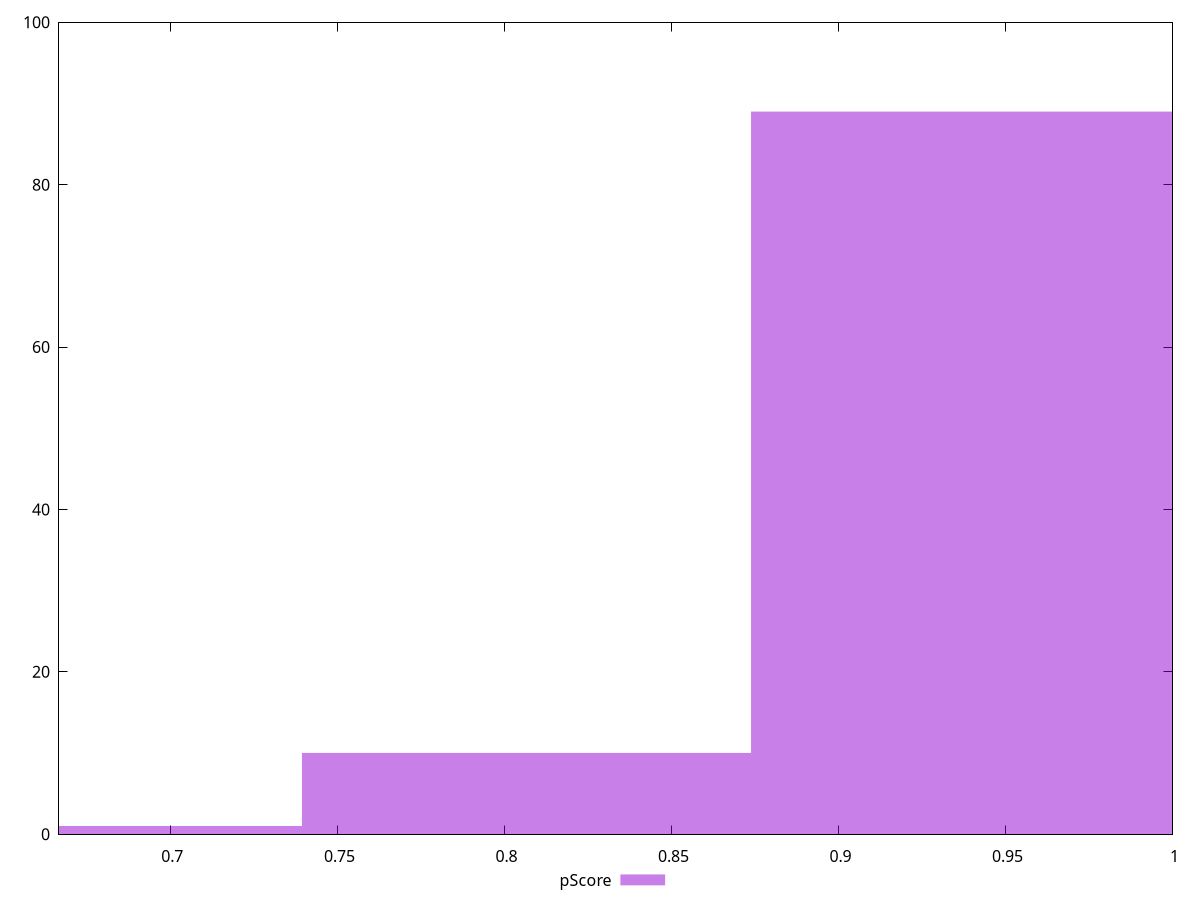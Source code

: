 reset

$pScore <<EOF
0.9410501794794766 89
0.806614439553837 10
0.6721786996281975 1
EOF

set key outside below
set boxwidth 0.1344357399256395
set xrange [0.6666666666666666:1]
set yrange [0:100]
set trange [0:100]
set style fill transparent solid 0.5 noborder
set terminal svg size 640, 490 enhanced background rgb 'white'
set output "report_00026_2021-02-22T21:38:55.199Z/uses-http2/samples/pages/pScore/histogram.svg"

plot $pScore title "pScore" with boxes

reset
